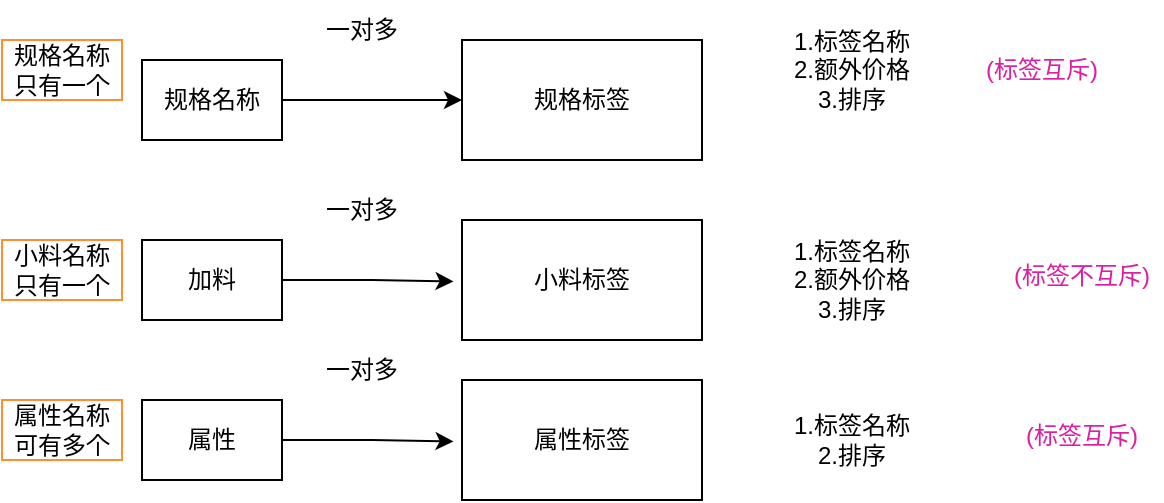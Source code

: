 <mxfile version="21.8.1" type="github">
  <diagram name="第 1 页" id="xqJ1dEUlKS7lYTzDAxyO">
    <mxGraphModel dx="819" dy="481" grid="1" gridSize="10" guides="1" tooltips="1" connect="1" arrows="1" fold="1" page="1" pageScale="1" pageWidth="827" pageHeight="1169" math="0" shadow="0">
      <root>
        <mxCell id="0" />
        <mxCell id="1" parent="0" />
        <mxCell id="F8LOt2QzsDxDrJ-RjZzu-2" style="edgeStyle=orthogonalEdgeStyle;rounded=0;orthogonalLoop=1;jettySize=auto;html=1;exitX=1;exitY=0.5;exitDx=0;exitDy=0;entryX=0;entryY=0.5;entryDx=0;entryDy=0;" edge="1" parent="1" source="DVUlqobmiHbMu10pq7Z9-1" target="F8LOt2QzsDxDrJ-RjZzu-1">
          <mxGeometry relative="1" as="geometry" />
        </mxCell>
        <mxCell id="DVUlqobmiHbMu10pq7Z9-1" value="规格名称" style="rounded=0;whiteSpace=wrap;html=1;" parent="1" vertex="1">
          <mxGeometry x="180" y="190" width="70" height="40" as="geometry" />
        </mxCell>
        <mxCell id="F8LOt2QzsDxDrJ-RjZzu-1" value="规格标签" style="rounded=0;whiteSpace=wrap;html=1;" vertex="1" parent="1">
          <mxGeometry x="340" y="180" width="120" height="60" as="geometry" />
        </mxCell>
        <mxCell id="F8LOt2QzsDxDrJ-RjZzu-3" value="一对多" style="text;html=1;strokeColor=none;fillColor=none;align=center;verticalAlign=middle;whiteSpace=wrap;rounded=0;" vertex="1" parent="1">
          <mxGeometry x="260" y="160" width="60" height="30" as="geometry" />
        </mxCell>
        <mxCell id="F8LOt2QzsDxDrJ-RjZzu-4" value="1.标签名称&lt;br&gt;2.额外价格&lt;br&gt;3.排序" style="text;html=1;strokeColor=none;fillColor=none;align=center;verticalAlign=middle;whiteSpace=wrap;rounded=0;" vertex="1" parent="1">
          <mxGeometry x="490" y="180" width="90" height="30" as="geometry" />
        </mxCell>
        <mxCell id="F8LOt2QzsDxDrJ-RjZzu-5" value="加料" style="rounded=0;whiteSpace=wrap;html=1;" vertex="1" parent="1">
          <mxGeometry x="180" y="280" width="70" height="40" as="geometry" />
        </mxCell>
        <mxCell id="F8LOt2QzsDxDrJ-RjZzu-6" value="小料标签" style="rounded=0;whiteSpace=wrap;html=1;" vertex="1" parent="1">
          <mxGeometry x="340" y="270" width="120" height="60" as="geometry" />
        </mxCell>
        <mxCell id="F8LOt2QzsDxDrJ-RjZzu-7" value="规格名称只有一个" style="text;html=1;strokeColor=#FF8F2E;fillColor=none;align=center;verticalAlign=middle;whiteSpace=wrap;rounded=0;" vertex="1" parent="1">
          <mxGeometry x="110" y="180" width="60" height="30" as="geometry" />
        </mxCell>
        <mxCell id="F8LOt2QzsDxDrJ-RjZzu-8" value="小料名称只有一个" style="text;html=1;strokeColor=#FF8F2E;fillColor=none;align=center;verticalAlign=middle;whiteSpace=wrap;rounded=0;" vertex="1" parent="1">
          <mxGeometry x="110" y="280" width="60" height="30" as="geometry" />
        </mxCell>
        <mxCell id="F8LOt2QzsDxDrJ-RjZzu-9" value="1.标签名称&lt;br&gt;2.额外价格&lt;br&gt;3.排序" style="text;html=1;strokeColor=none;fillColor=none;align=center;verticalAlign=middle;whiteSpace=wrap;rounded=0;" vertex="1" parent="1">
          <mxGeometry x="485" y="285" width="100" height="30" as="geometry" />
        </mxCell>
        <mxCell id="F8LOt2QzsDxDrJ-RjZzu-11" value="&lt;font color=&quot;#dc1ea0&quot;&gt;(标签互斥)&lt;/font&gt;" style="text;html=1;strokeColor=none;fillColor=none;align=center;verticalAlign=middle;whiteSpace=wrap;rounded=0;" vertex="1" parent="1">
          <mxGeometry x="600" y="180" width="60" height="30" as="geometry" />
        </mxCell>
        <mxCell id="F8LOt2QzsDxDrJ-RjZzu-12" value="&lt;font color=&quot;#dc1ea0&quot;&gt;(标签不互斥)&lt;/font&gt;" style="text;html=1;strokeColor=none;fillColor=none;align=center;verticalAlign=middle;whiteSpace=wrap;rounded=0;" vertex="1" parent="1">
          <mxGeometry x="610" y="285" width="80" height="25" as="geometry" />
        </mxCell>
        <mxCell id="F8LOt2QzsDxDrJ-RjZzu-13" style="edgeStyle=orthogonalEdgeStyle;rounded=0;orthogonalLoop=1;jettySize=auto;html=1;exitX=1;exitY=0.5;exitDx=0;exitDy=0;entryX=-0.035;entryY=0.512;entryDx=0;entryDy=0;entryPerimeter=0;" edge="1" parent="1" source="F8LOt2QzsDxDrJ-RjZzu-5" target="F8LOt2QzsDxDrJ-RjZzu-6">
          <mxGeometry relative="1" as="geometry" />
        </mxCell>
        <mxCell id="F8LOt2QzsDxDrJ-RjZzu-14" value="一对多" style="text;html=1;strokeColor=none;fillColor=none;align=center;verticalAlign=middle;whiteSpace=wrap;rounded=0;" vertex="1" parent="1">
          <mxGeometry x="260" y="250" width="60" height="30" as="geometry" />
        </mxCell>
        <mxCell id="F8LOt2QzsDxDrJ-RjZzu-15" value="属性" style="rounded=0;whiteSpace=wrap;html=1;" vertex="1" parent="1">
          <mxGeometry x="180" y="360" width="70" height="40" as="geometry" />
        </mxCell>
        <mxCell id="F8LOt2QzsDxDrJ-RjZzu-16" value="属性标签" style="rounded=0;whiteSpace=wrap;html=1;" vertex="1" parent="1">
          <mxGeometry x="340" y="350" width="120" height="60" as="geometry" />
        </mxCell>
        <mxCell id="F8LOt2QzsDxDrJ-RjZzu-17" value="属性名称可有多个" style="text;html=1;strokeColor=#FF8F2E;fillColor=none;align=center;verticalAlign=middle;whiteSpace=wrap;rounded=0;" vertex="1" parent="1">
          <mxGeometry x="110" y="360" width="60" height="30" as="geometry" />
        </mxCell>
        <mxCell id="F8LOt2QzsDxDrJ-RjZzu-18" value="1.标签名称&lt;br&gt;2.排序" style="text;html=1;strokeColor=none;fillColor=none;align=center;verticalAlign=middle;whiteSpace=wrap;rounded=0;" vertex="1" parent="1">
          <mxGeometry x="485" y="365" width="100" height="30" as="geometry" />
        </mxCell>
        <mxCell id="F8LOt2QzsDxDrJ-RjZzu-19" value="&lt;font color=&quot;#dc1ea0&quot;&gt;(标签互斥)&lt;/font&gt;" style="text;html=1;strokeColor=none;fillColor=none;align=center;verticalAlign=middle;whiteSpace=wrap;rounded=0;" vertex="1" parent="1">
          <mxGeometry x="610" y="365" width="80" height="25" as="geometry" />
        </mxCell>
        <mxCell id="F8LOt2QzsDxDrJ-RjZzu-20" style="edgeStyle=orthogonalEdgeStyle;rounded=0;orthogonalLoop=1;jettySize=auto;html=1;exitX=1;exitY=0.5;exitDx=0;exitDy=0;entryX=-0.035;entryY=0.512;entryDx=0;entryDy=0;entryPerimeter=0;" edge="1" parent="1" source="F8LOt2QzsDxDrJ-RjZzu-15" target="F8LOt2QzsDxDrJ-RjZzu-16">
          <mxGeometry relative="1" as="geometry" />
        </mxCell>
        <mxCell id="F8LOt2QzsDxDrJ-RjZzu-21" value="一对多" style="text;html=1;strokeColor=none;fillColor=none;align=center;verticalAlign=middle;whiteSpace=wrap;rounded=0;" vertex="1" parent="1">
          <mxGeometry x="260" y="330" width="60" height="30" as="geometry" />
        </mxCell>
      </root>
    </mxGraphModel>
  </diagram>
</mxfile>
